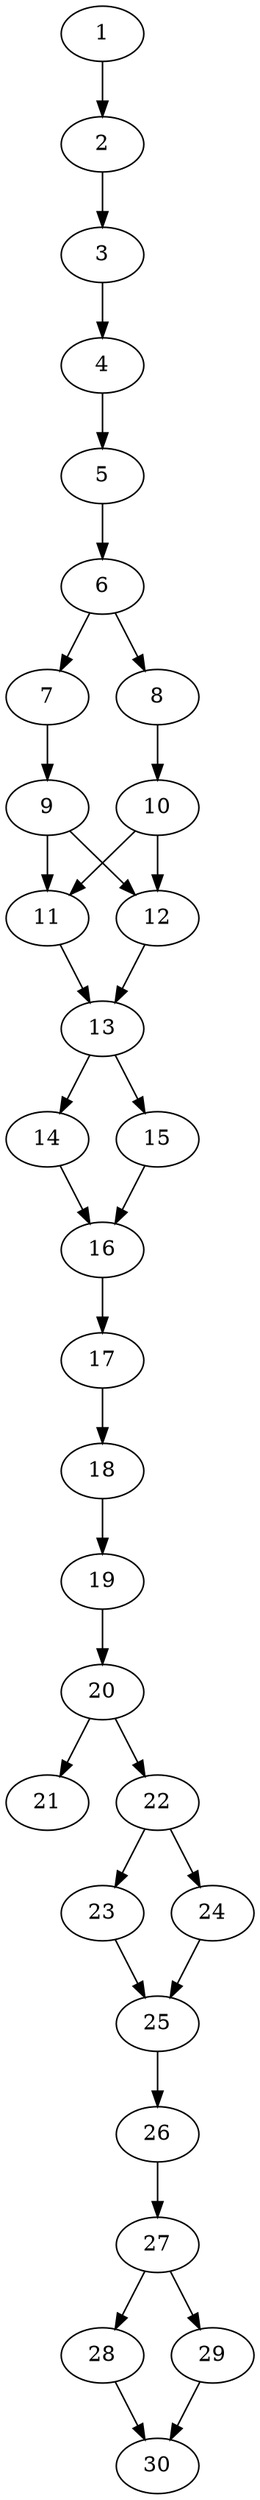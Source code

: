 // DAG automatically generated by daggen at Thu Oct  3 14:04:18 2019
// ./daggen --dot -n 30 --ccr 0.3 --fat 0.3 --regular 0.7 --density 0.9 --mindata 5242880 --maxdata 52428800 
digraph G {
  1 [size="145493333", alpha="0.02", expect_size="43648000"] 
  1 -> 2 [size ="43648000"]
  2 [size="22435840", alpha="0.03", expect_size="6730752"] 
  2 -> 3 [size ="6730752"]
  3 [size="56439467", alpha="0.06", expect_size="16931840"] 
  3 -> 4 [size ="16931840"]
  4 [size="98775040", alpha="0.12", expect_size="29632512"] 
  4 -> 5 [size ="29632512"]
  5 [size="18783573", alpha="0.08", expect_size="5635072"] 
  5 -> 6 [size ="5635072"]
  6 [size="163986773", alpha="0.14", expect_size="49196032"] 
  6 -> 7 [size ="49196032"]
  6 -> 8 [size ="49196032"]
  7 [size="115957760", alpha="0.02", expect_size="34787328"] 
  7 -> 9 [size ="34787328"]
  8 [size="33208320", alpha="0.02", expect_size="9962496"] 
  8 -> 10 [size ="9962496"]
  9 [size="112981333", alpha="0.10", expect_size="33894400"] 
  9 -> 11 [size ="33894400"]
  9 -> 12 [size ="33894400"]
  10 [size="117387947", alpha="0.00", expect_size="35216384"] 
  10 -> 11 [size ="35216384"]
  10 -> 12 [size ="35216384"]
  11 [size="115957760", alpha="0.19", expect_size="34787328"] 
  11 -> 13 [size ="34787328"]
  12 [size="128010240", alpha="0.20", expect_size="38403072"] 
  12 -> 13 [size ="38403072"]
  13 [size="154781013", alpha="0.12", expect_size="46434304"] 
  13 -> 14 [size ="46434304"]
  13 -> 15 [size ="46434304"]
  14 [size="45632853", alpha="0.06", expect_size="13689856"] 
  14 -> 16 [size ="13689856"]
  15 [size="142984533", alpha="0.05", expect_size="42895360"] 
  15 -> 16 [size ="42895360"]
  16 [size="51729067", alpha="0.03", expect_size="15518720"] 
  16 -> 17 [size ="15518720"]
  17 [size="160197973", alpha="0.08", expect_size="48059392"] 
  17 -> 18 [size ="48059392"]
  18 [size="19479893", alpha="0.16", expect_size="5843968"] 
  18 -> 19 [size ="5843968"]
  19 [size="36205227", alpha="0.15", expect_size="10861568"] 
  19 -> 20 [size ="10861568"]
  20 [size="111735467", alpha="0.01", expect_size="33520640"] 
  20 -> 21 [size ="33520640"]
  20 -> 22 [size ="33520640"]
  21 [size="112496640", alpha="0.02", expect_size="33748992"] 
  22 [size="108113920", alpha="0.04", expect_size="32434176"] 
  22 -> 23 [size ="32434176"]
  22 -> 24 [size ="32434176"]
  23 [size="108083200", alpha="0.11", expect_size="32424960"] 
  23 -> 25 [size ="32424960"]
  24 [size="42673493", alpha="0.09", expect_size="12802048"] 
  24 -> 25 [size ="12802048"]
  25 [size="92238507", alpha="0.07", expect_size="27671552"] 
  25 -> 26 [size ="27671552"]
  26 [size="132635307", alpha="0.03", expect_size="39790592"] 
  26 -> 27 [size ="39790592"]
  27 [size="156047360", alpha="0.12", expect_size="46814208"] 
  27 -> 28 [size ="46814208"]
  27 -> 29 [size ="46814208"]
  28 [size="61422933", alpha="0.02", expect_size="18426880"] 
  28 -> 30 [size ="18426880"]
  29 [size="26586453", alpha="0.05", expect_size="7975936"] 
  29 -> 30 [size ="7975936"]
  30 [size="146322773", alpha="0.01", expect_size="43896832"] 
}
